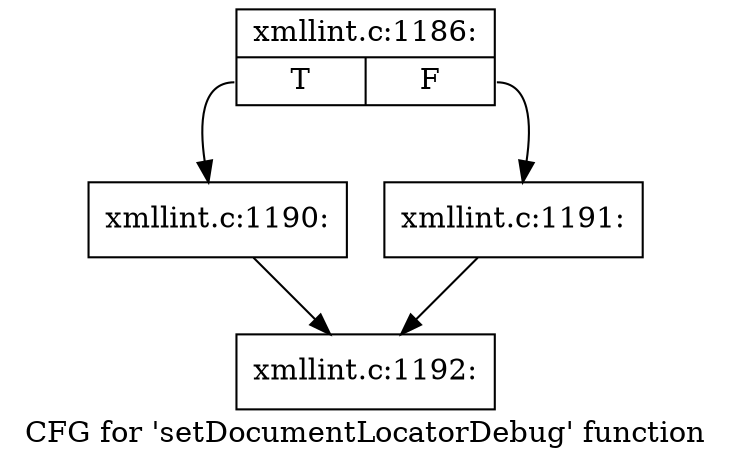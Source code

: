 digraph "CFG for 'setDocumentLocatorDebug' function" {
	label="CFG for 'setDocumentLocatorDebug' function";

	Node0x556d1b560130 [shape=record,label="{xmllint.c:1186:|{<s0>T|<s1>F}}"];
	Node0x556d1b560130:s0 -> Node0x556d1b560f60;
	Node0x556d1b560130:s1 -> Node0x556d1b560fb0;
	Node0x556d1b560f60 [shape=record,label="{xmllint.c:1190:}"];
	Node0x556d1b560f60 -> Node0x556d1b560180;
	Node0x556d1b560fb0 [shape=record,label="{xmllint.c:1191:}"];
	Node0x556d1b560fb0 -> Node0x556d1b560180;
	Node0x556d1b560180 [shape=record,label="{xmllint.c:1192:}"];
}
